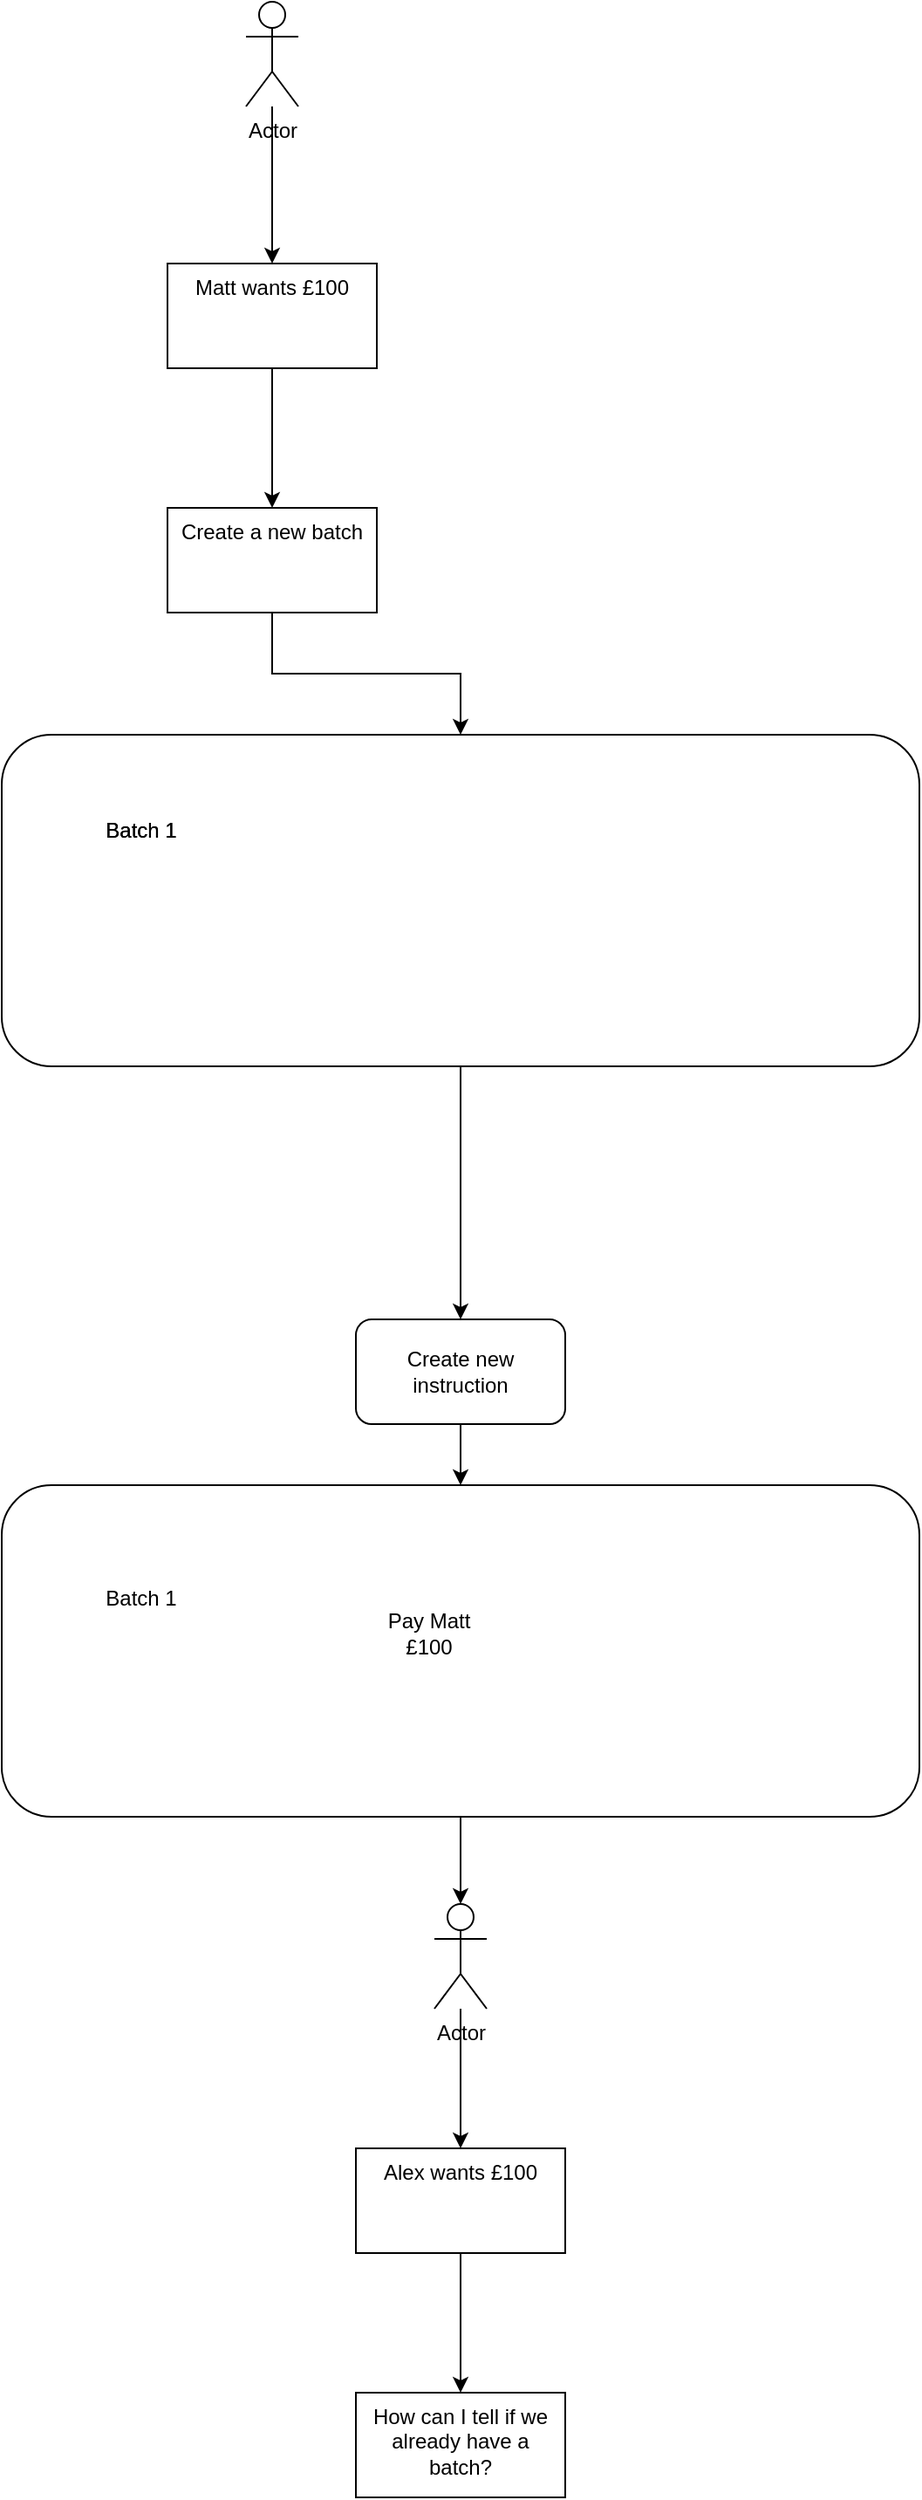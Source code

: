 <mxfile version="21.7.5" type="github">
  <diagram name="Page-1" id="UU-h28CmPC5zSTUZ7Iby">
    <mxGraphModel dx="1434" dy="790" grid="1" gridSize="10" guides="1" tooltips="1" connect="1" arrows="1" fold="1" page="1" pageScale="1" pageWidth="827" pageHeight="1169" math="0" shadow="0">
      <root>
        <mxCell id="0" />
        <mxCell id="1" parent="0" />
        <mxCell id="qiKAItArFdu57yQOFc0t-15" value="" style="edgeStyle=orthogonalEdgeStyle;rounded=0;orthogonalLoop=1;jettySize=auto;html=1;" edge="1" parent="1" source="qiKAItArFdu57yQOFc0t-1" target="qiKAItArFdu57yQOFc0t-14">
          <mxGeometry relative="1" as="geometry" />
        </mxCell>
        <mxCell id="qiKAItArFdu57yQOFc0t-1" value="" style="rounded=1;whiteSpace=wrap;html=1;" vertex="1" parent="1">
          <mxGeometry x="50" y="470" width="526" height="190" as="geometry" />
        </mxCell>
        <mxCell id="qiKAItArFdu57yQOFc0t-9" value="" style="edgeStyle=orthogonalEdgeStyle;rounded=0;orthogonalLoop=1;jettySize=auto;html=1;" edge="1" parent="1" source="qiKAItArFdu57yQOFc0t-7" target="qiKAItArFdu57yQOFc0t-8">
          <mxGeometry relative="1" as="geometry" />
        </mxCell>
        <mxCell id="qiKAItArFdu57yQOFc0t-7" value="Actor" style="shape=umlActor;verticalLabelPosition=bottom;verticalAlign=top;html=1;outlineConnect=0;" vertex="1" parent="1">
          <mxGeometry x="190" y="50" width="30" height="60" as="geometry" />
        </mxCell>
        <mxCell id="qiKAItArFdu57yQOFc0t-11" value="" style="edgeStyle=orthogonalEdgeStyle;rounded=0;orthogonalLoop=1;jettySize=auto;html=1;" edge="1" parent="1" source="qiKAItArFdu57yQOFc0t-8" target="qiKAItArFdu57yQOFc0t-10">
          <mxGeometry relative="1" as="geometry" />
        </mxCell>
        <mxCell id="qiKAItArFdu57yQOFc0t-8" value="Matt wants £100" style="whiteSpace=wrap;html=1;verticalAlign=top;" vertex="1" parent="1">
          <mxGeometry x="145" y="200" width="120" height="60" as="geometry" />
        </mxCell>
        <mxCell id="qiKAItArFdu57yQOFc0t-12" value="" style="edgeStyle=orthogonalEdgeStyle;rounded=0;orthogonalLoop=1;jettySize=auto;html=1;" edge="1" parent="1" source="qiKAItArFdu57yQOFc0t-10" target="qiKAItArFdu57yQOFc0t-1">
          <mxGeometry relative="1" as="geometry" />
        </mxCell>
        <mxCell id="qiKAItArFdu57yQOFc0t-10" value="Create a new batch" style="whiteSpace=wrap;html=1;verticalAlign=top;" vertex="1" parent="1">
          <mxGeometry x="145" y="340" width="120" height="60" as="geometry" />
        </mxCell>
        <mxCell id="qiKAItArFdu57yQOFc0t-13" value="Batch 1" style="text;html=1;strokeColor=none;fillColor=none;align=center;verticalAlign=middle;whiteSpace=wrap;rounded=0;" vertex="1" parent="1">
          <mxGeometry x="100" y="510" width="60" height="30" as="geometry" />
        </mxCell>
        <mxCell id="qiKAItArFdu57yQOFc0t-17" value="" style="edgeStyle=orthogonalEdgeStyle;rounded=0;orthogonalLoop=1;jettySize=auto;html=1;" edge="1" parent="1" source="qiKAItArFdu57yQOFc0t-14" target="qiKAItArFdu57yQOFc0t-16">
          <mxGeometry relative="1" as="geometry" />
        </mxCell>
        <mxCell id="qiKAItArFdu57yQOFc0t-14" value="Create new instruction" style="whiteSpace=wrap;html=1;rounded=1;" vertex="1" parent="1">
          <mxGeometry x="253" y="805" width="120" height="60" as="geometry" />
        </mxCell>
        <mxCell id="qiKAItArFdu57yQOFc0t-22" value="" style="edgeStyle=orthogonalEdgeStyle;rounded=0;orthogonalLoop=1;jettySize=auto;html=1;" edge="1" parent="1" source="qiKAItArFdu57yQOFc0t-16" target="qiKAItArFdu57yQOFc0t-21">
          <mxGeometry relative="1" as="geometry" />
        </mxCell>
        <mxCell id="qiKAItArFdu57yQOFc0t-16" value="" style="rounded=1;whiteSpace=wrap;html=1;" vertex="1" parent="1">
          <mxGeometry x="50" y="900" width="526" height="190" as="geometry" />
        </mxCell>
        <mxCell id="qiKAItArFdu57yQOFc0t-18" value="Batch 1" style="text;html=1;strokeColor=none;fillColor=none;align=center;verticalAlign=middle;whiteSpace=wrap;rounded=0;" vertex="1" parent="1">
          <mxGeometry x="100" y="510" width="60" height="30" as="geometry" />
        </mxCell>
        <mxCell id="qiKAItArFdu57yQOFc0t-19" value="Batch 1" style="text;html=1;strokeColor=none;fillColor=none;align=center;verticalAlign=middle;whiteSpace=wrap;rounded=0;" vertex="1" parent="1">
          <mxGeometry x="100" y="950" width="60" height="30" as="geometry" />
        </mxCell>
        <mxCell id="qiKAItArFdu57yQOFc0t-20" value="Pay Matt £100" style="text;html=1;strokeColor=none;fillColor=none;align=center;verticalAlign=middle;whiteSpace=wrap;rounded=0;" vertex="1" parent="1">
          <mxGeometry x="265" y="970" width="60" height="30" as="geometry" />
        </mxCell>
        <mxCell id="qiKAItArFdu57yQOFc0t-24" value="" style="edgeStyle=orthogonalEdgeStyle;rounded=0;orthogonalLoop=1;jettySize=auto;html=1;" edge="1" parent="1" source="qiKAItArFdu57yQOFc0t-21" target="qiKAItArFdu57yQOFc0t-23">
          <mxGeometry relative="1" as="geometry" />
        </mxCell>
        <mxCell id="qiKAItArFdu57yQOFc0t-21" value="Actor" style="shape=umlActor;verticalLabelPosition=bottom;verticalAlign=top;html=1;outlineConnect=0;" vertex="1" parent="1">
          <mxGeometry x="298" y="1140" width="30" height="60" as="geometry" />
        </mxCell>
        <mxCell id="qiKAItArFdu57yQOFc0t-26" value="" style="edgeStyle=orthogonalEdgeStyle;rounded=0;orthogonalLoop=1;jettySize=auto;html=1;" edge="1" parent="1" source="qiKAItArFdu57yQOFc0t-23" target="qiKAItArFdu57yQOFc0t-25">
          <mxGeometry relative="1" as="geometry" />
        </mxCell>
        <mxCell id="qiKAItArFdu57yQOFc0t-23" value="Alex wants £100" style="whiteSpace=wrap;html=1;verticalAlign=top;" vertex="1" parent="1">
          <mxGeometry x="253" y="1280" width="120" height="60" as="geometry" />
        </mxCell>
        <mxCell id="qiKAItArFdu57yQOFc0t-25" value="How can I tell if we already have a batch?" style="whiteSpace=wrap;html=1;verticalAlign=top;" vertex="1" parent="1">
          <mxGeometry x="253" y="1420" width="120" height="60" as="geometry" />
        </mxCell>
      </root>
    </mxGraphModel>
  </diagram>
</mxfile>
